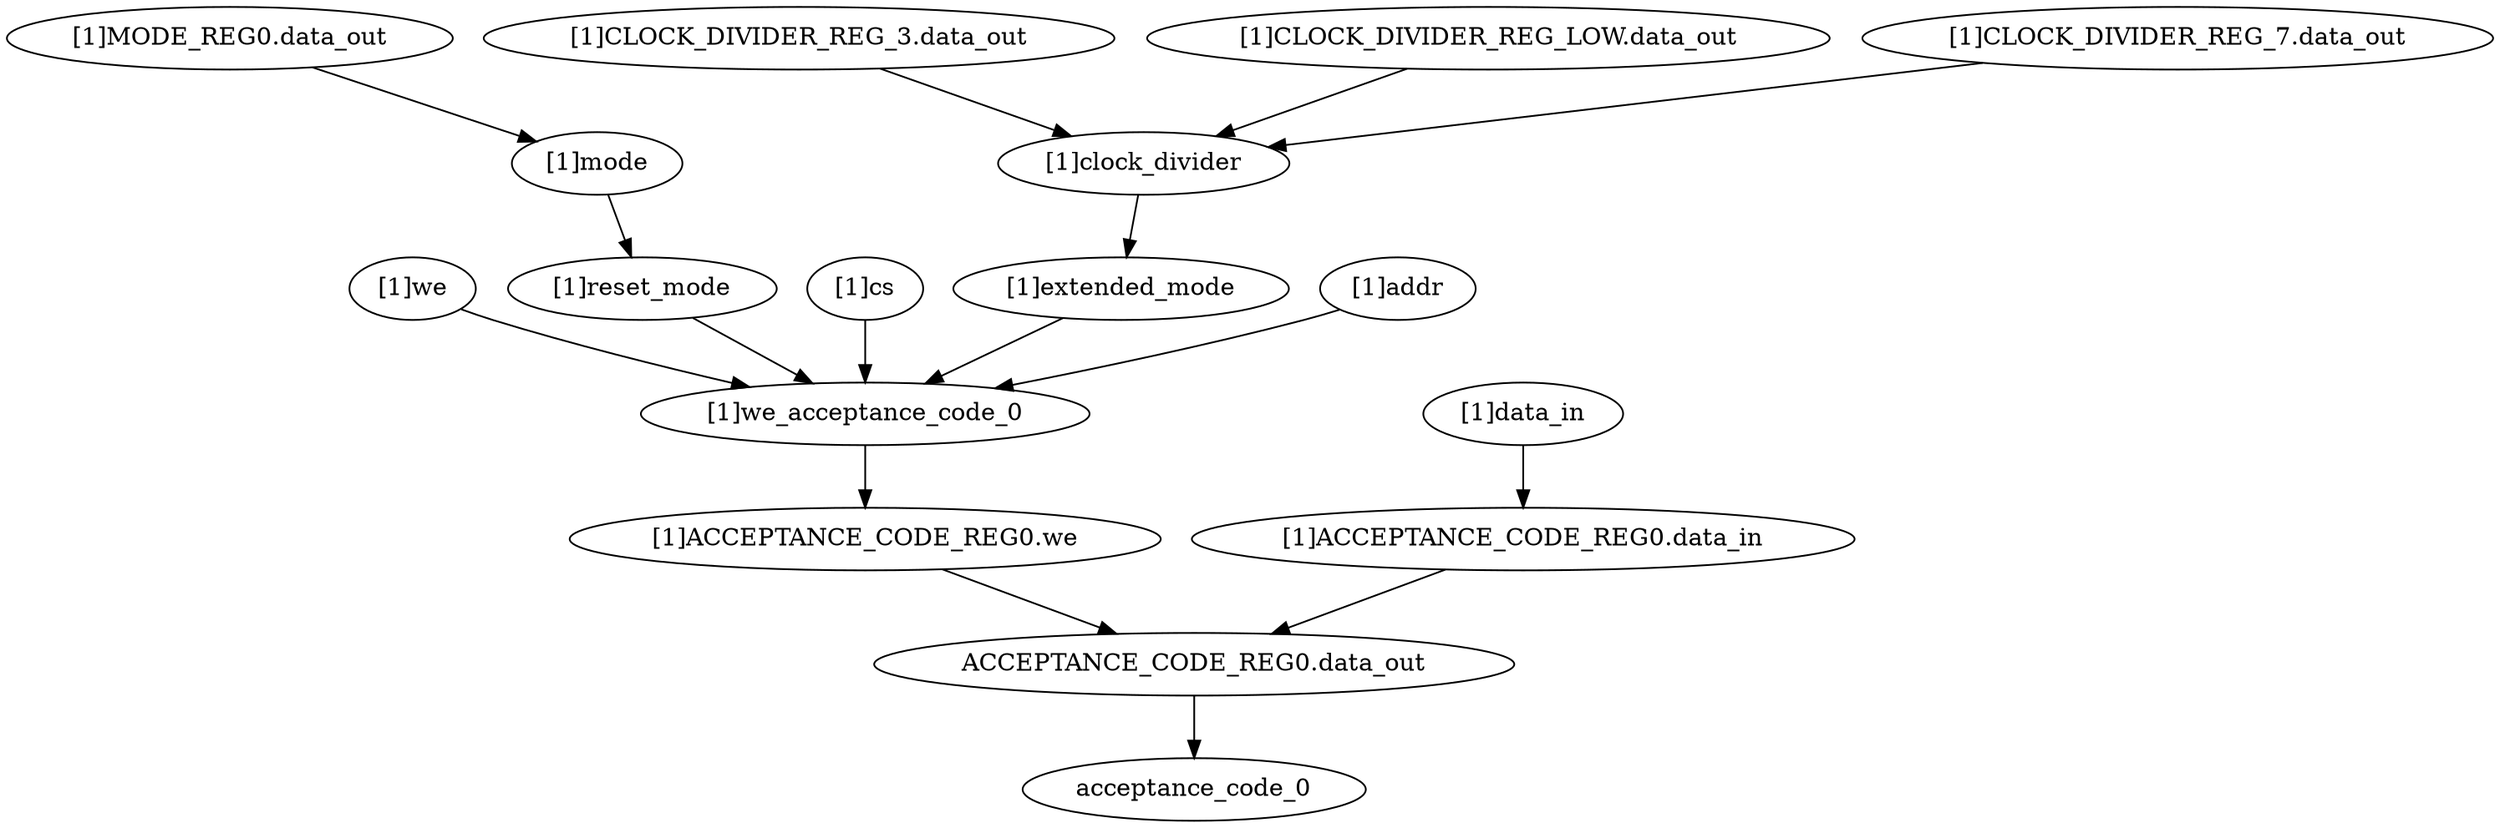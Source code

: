 strict digraph "" {
	"[1]we"	 [complexity=9,
		importance=0.0155364349,
		rank=0.00172627054444];
	"[1]we_acceptance_code_0"	 [complexity=1,
		importance=0.013593997847,
		rank=0.013593997847];
	"[1]we" -> "[1]we_acceptance_code_0";
	"[1]reset_mode"	 [complexity=9,
		importance=0.0164026438658,
		rank=0.00182251598509];
	"[1]reset_mode" -> "[1]we_acceptance_code_0";
	"[1]CLOCK_DIVIDER_REG_3.data_out"	 [complexity=11,
		importance=0.0313860690065,
		rank=0.00285327900059];
	"[1]clock_divider"	 [complexity=11,
		importance=0.0261995015982,
		rank=0.00238177287256];
	"[1]CLOCK_DIVIDER_REG_3.data_out" -> "[1]clock_divider";
	"[1]CLOCK_DIVIDER_REG_LOW.data_out"	 [complexity=11,
		importance=0.031329229713,
		rank=0.00284811179209];
	"[1]CLOCK_DIVIDER_REG_LOW.data_out" -> "[1]clock_divider";
	"[1]cs"	 [complexity=9,
		importance=0.0155364349,
		rank=0.00172627054444];
	"[1]cs" -> "[1]we_acceptance_code_0";
	"[1]mode"	 [complexity=11,
		importance=0.0215960301754,
		rank=0.00196327547049];
	"[1]mode" -> "[1]reset_mode";
	"[1]ACCEPTANCE_CODE_REG0.we"	 [complexity=1,
		importance=0.0115341585796,
		rank=0.0115341585796];
	"[1]we_acceptance_code_0" -> "[1]ACCEPTANCE_CODE_REG0.we";
	"[1]extended_mode"	 [complexity=9,
		importance=0.0165064243496,
		rank=0.00183404714995];
	"[1]clock_divider" -> "[1]extended_mode";
	"ACCEPTANCE_CODE_REG0.data_out"	 [complexity=0,
		importance=0.00856207481048,
		rank=0.0];
	"[1]ACCEPTANCE_CODE_REG0.we" -> "ACCEPTANCE_CODE_REG0.data_out";
	"[1]CLOCK_DIVIDER_REG_7.data_out"	 [complexity=11,
		importance=0.0313860690065,
		rank=0.00285327900059];
	"[1]CLOCK_DIVIDER_REG_7.data_out" -> "[1]clock_divider";
	acceptance_code_0	 [complexity=0,
		importance=0.00414903029512,
		rank=0.0];
	"ACCEPTANCE_CODE_REG0.data_out" -> acceptance_code_0;
	"[1]addr"	 [complexity=9,
		importance=0.0155364349,
		rank=0.00172627054444];
	"[1]addr" -> "[1]we_acceptance_code_0";
	"[1]extended_mode" -> "[1]we_acceptance_code_0";
	"[1]MODE_REG0.data_out"	 [complexity=11,
		importance=0.0280981229978,
		rank=0.00255437481798];
	"[1]MODE_REG0.data_out" -> "[1]mode";
	"[1]ACCEPTANCE_CODE_REG0.data_in"	 [complexity=2,
		importance=0.0105322547362,
		rank=0.0052661273681];
	"[1]ACCEPTANCE_CODE_REG0.data_in" -> "ACCEPTANCE_CODE_REG0.data_out";
	"[1]data_in"	 [complexity=2,
		importance=0.0124746917892,
		rank=0.00623734589458];
	"[1]data_in" -> "[1]ACCEPTANCE_CODE_REG0.data_in";
}
